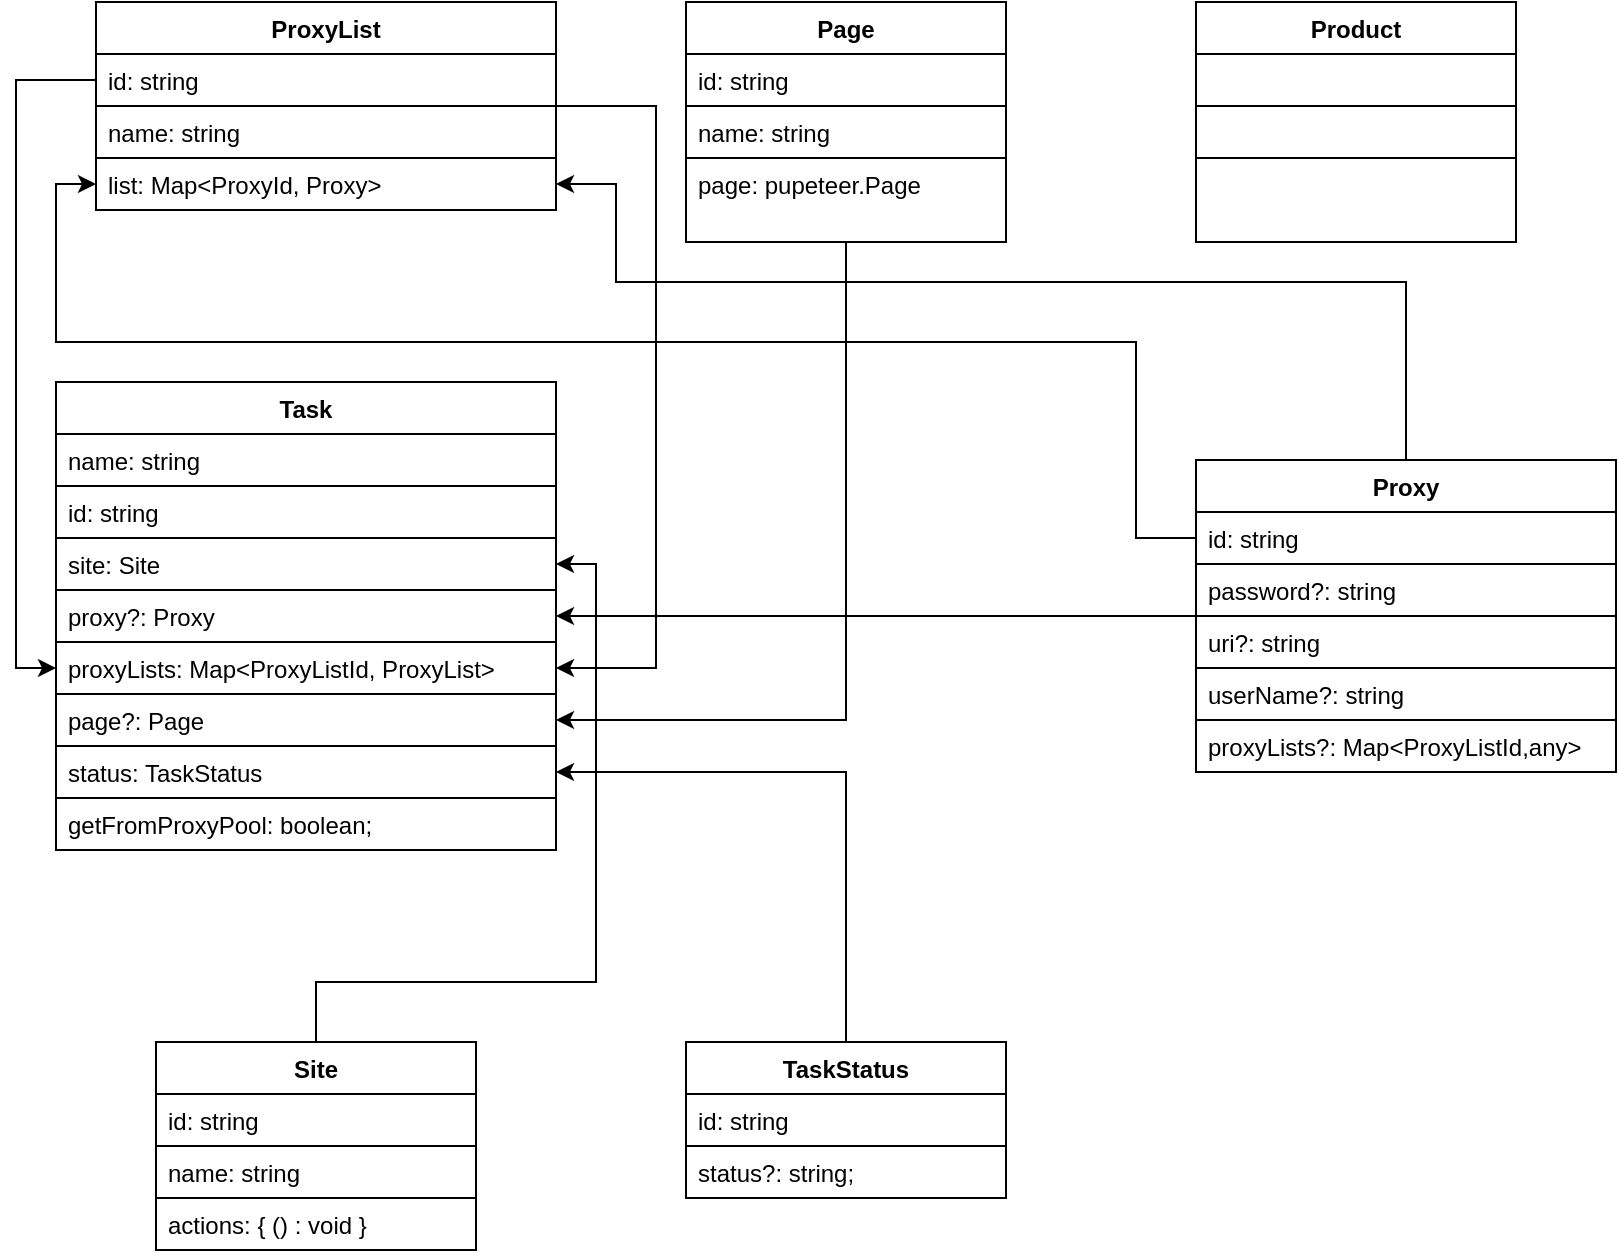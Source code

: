 <mxfile version="12.2.6" type="device" pages="1"><diagram id="fKB2ySFvgCv7OzzOeJCu" name="Page-1"><mxGraphModel dx="1408" dy="738" grid="1" gridSize="10" guides="1" tooltips="1" connect="1" arrows="1" fold="1" page="1" pageScale="1" pageWidth="850" pageHeight="1100" math="0" shadow="0"><root><mxCell id="0"/><mxCell id="1" parent="0"/><mxCell id="7Ren5SItQdW1PlS49IRg-5" style="edgeStyle=orthogonalEdgeStyle;rounded=0;orthogonalLoop=1;jettySize=auto;html=1;exitX=0.5;exitY=0;exitDx=0;exitDy=0;entryX=1;entryY=0.5;entryDx=0;entryDy=0;" edge="1" parent="1" source="2K-QOCA20s5IesyKjKHg-1" target="7Ren5SItQdW1PlS49IRg-1"><mxGeometry relative="1" as="geometry"><Array as="points"><mxPoint x="705" y="180"/><mxPoint x="310" y="180"/><mxPoint x="310" y="131"/></Array></mxGeometry></mxCell><mxCell id="7Ren5SItQdW1PlS49IRg-9" style="edgeStyle=orthogonalEdgeStyle;rounded=0;orthogonalLoop=1;jettySize=auto;html=1;entryX=1;entryY=0.5;entryDx=0;entryDy=0;" edge="1" parent="1" source="2K-QOCA20s5IesyKjKHg-1" target="2K-QOCA20s5IesyKjKHg-38"><mxGeometry relative="1" as="geometry"/></mxCell><mxCell id="2K-QOCA20s5IesyKjKHg-1" value="Proxy&#10;" style="swimlane;fontStyle=1;align=center;verticalAlign=top;childLayout=stackLayout;horizontal=1;startSize=26;horizontalStack=0;resizeParent=1;resizeParentMax=0;resizeLast=0;collapsible=1;marginBottom=0;" parent="1" vertex="1"><mxGeometry x="600" y="269" width="210" height="156" as="geometry"/></mxCell><mxCell id="2K-QOCA20s5IesyKjKHg-6" value="id: string" style="text;strokeColor=#000000;fillColor=none;align=left;verticalAlign=top;spacingLeft=4;spacingRight=4;overflow=hidden;rotatable=0;points=[[0,0.5],[1,0.5]];portConstraint=eastwest;perimeterSpacing=0;" parent="2K-QOCA20s5IesyKjKHg-1" vertex="1"><mxGeometry y="26" width="210" height="26" as="geometry"/></mxCell><mxCell id="2K-QOCA20s5IesyKjKHg-7" value="password?: string" style="text;strokeColor=#000000;fillColor=none;align=left;verticalAlign=top;spacingLeft=4;spacingRight=4;overflow=hidden;rotatable=0;points=[[0,0.5],[1,0.5]];portConstraint=eastwest;" parent="2K-QOCA20s5IesyKjKHg-1" vertex="1"><mxGeometry y="52" width="210" height="26" as="geometry"/></mxCell><mxCell id="2K-QOCA20s5IesyKjKHg-8" value="uri?: string" style="text;strokeColor=#000000;fillColor=none;align=left;verticalAlign=top;spacingLeft=4;spacingRight=4;overflow=hidden;rotatable=0;points=[[0,0.5],[1,0.5]];portConstraint=eastwest;" parent="2K-QOCA20s5IesyKjKHg-1" vertex="1"><mxGeometry y="78" width="210" height="26" as="geometry"/></mxCell><mxCell id="2K-QOCA20s5IesyKjKHg-9" value="userName?: string" style="text;strokeColor=#000000;fillColor=none;align=left;verticalAlign=top;spacingLeft=4;spacingRight=4;overflow=hidden;rotatable=0;points=[[0,0.5],[1,0.5]];portConstraint=eastwest;" parent="2K-QOCA20s5IesyKjKHg-1" vertex="1"><mxGeometry y="104" width="210" height="26" as="geometry"/></mxCell><mxCell id="2K-QOCA20s5IesyKjKHg-105" value="proxyLists?: Map&lt;ProxyListId,any&gt;" style="text;strokeColor=#000000;fillColor=none;align=left;verticalAlign=top;spacingLeft=4;spacingRight=4;overflow=hidden;rotatable=0;points=[[0,0.5],[1,0.5]];portConstraint=eastwest;" parent="2K-QOCA20s5IesyKjKHg-1" vertex="1"><mxGeometry y="130" width="210" height="26" as="geometry"/></mxCell><mxCell id="7Ren5SItQdW1PlS49IRg-15" style="edgeStyle=orthogonalEdgeStyle;rounded=0;orthogonalLoop=1;jettySize=auto;html=1;entryX=1;entryY=0.5;entryDx=0;entryDy=0;" edge="1" parent="1" source="2K-QOCA20s5IesyKjKHg-28" target="2K-QOCA20s5IesyKjKHg-83"><mxGeometry relative="1" as="geometry"><Array as="points"><mxPoint x="330" y="92"/><mxPoint x="330" y="373"/></Array></mxGeometry></mxCell><mxCell id="2K-QOCA20s5IesyKjKHg-28" value="ProxyList" style="swimlane;fontStyle=1;align=center;verticalAlign=top;childLayout=stackLayout;horizontal=1;startSize=26;horizontalStack=0;resizeParent=1;resizeParentMax=0;resizeLast=0;collapsible=1;marginBottom=0;" parent="1" vertex="1"><mxGeometry x="50" y="40" width="230" height="104" as="geometry"/></mxCell><mxCell id="2K-QOCA20s5IesyKjKHg-30" value="id: string" style="text;strokeColor=#000000;fillColor=none;align=left;verticalAlign=top;spacingLeft=4;spacingRight=4;overflow=hidden;rotatable=0;points=[[0,0.5],[1,0.5]];portConstraint=eastwest;perimeterSpacing=0;" parent="2K-QOCA20s5IesyKjKHg-28" vertex="1"><mxGeometry y="26" width="230" height="26" as="geometry"/></mxCell><mxCell id="2K-QOCA20s5IesyKjKHg-31" value="name: string " style="text;strokeColor=#000000;fillColor=none;align=left;verticalAlign=top;spacingLeft=4;spacingRight=4;overflow=hidden;rotatable=0;points=[[0,0.5],[1,0.5]];portConstraint=eastwest;" parent="2K-QOCA20s5IesyKjKHg-28" vertex="1"><mxGeometry y="52" width="230" height="26" as="geometry"/></mxCell><mxCell id="7Ren5SItQdW1PlS49IRg-1" value="list: Map&lt;ProxyId, Proxy&gt;" style="text;strokeColor=#000000;fillColor=none;align=left;verticalAlign=top;spacingLeft=4;spacingRight=4;overflow=hidden;rotatable=0;points=[[0,0.5],[1,0.5]];portConstraint=eastwest;" vertex="1" parent="2K-QOCA20s5IesyKjKHg-28"><mxGeometry y="78" width="230" height="26" as="geometry"/></mxCell><mxCell id="2K-QOCA20s5IesyKjKHg-34" value="Task" style="swimlane;fontStyle=1;align=center;verticalAlign=top;childLayout=stackLayout;horizontal=1;startSize=26;horizontalStack=0;resizeParent=1;resizeParentMax=0;resizeLast=0;collapsible=1;marginBottom=0;" parent="1" vertex="1"><mxGeometry x="30" y="230" width="250" height="234" as="geometry"/></mxCell><mxCell id="2K-QOCA20s5IesyKjKHg-36" value="name: string" style="text;strokeColor=#000000;fillColor=none;align=left;verticalAlign=top;spacingLeft=4;spacingRight=4;overflow=hidden;rotatable=0;points=[[0,0.5],[1,0.5]];portConstraint=eastwest;perimeterSpacing=0;" parent="2K-QOCA20s5IesyKjKHg-34" vertex="1"><mxGeometry y="26" width="250" height="26" as="geometry"/></mxCell><mxCell id="2K-QOCA20s5IesyKjKHg-35" value="id: string" style="text;strokeColor=none;fillColor=none;align=left;verticalAlign=top;spacingLeft=4;spacingRight=4;overflow=hidden;rotatable=0;points=[[0,0.5],[1,0.5]];portConstraint=eastwest;" parent="2K-QOCA20s5IesyKjKHg-34" vertex="1"><mxGeometry y="52" width="250" height="26" as="geometry"/></mxCell><mxCell id="2K-QOCA20s5IesyKjKHg-37" value="site: Site" style="text;strokeColor=#000000;fillColor=none;align=left;verticalAlign=top;spacingLeft=4;spacingRight=4;overflow=hidden;rotatable=0;points=[[0,0.5],[1,0.5]];portConstraint=eastwest;" parent="2K-QOCA20s5IesyKjKHg-34" vertex="1"><mxGeometry y="78" width="250" height="26" as="geometry"/></mxCell><mxCell id="2K-QOCA20s5IesyKjKHg-38" value="proxy?: Proxy" style="text;strokeColor=#000000;fillColor=none;align=left;verticalAlign=top;spacingLeft=4;spacingRight=4;overflow=hidden;rotatable=0;points=[[0,0.5],[1,0.5]];portConstraint=eastwest;" parent="2K-QOCA20s5IesyKjKHg-34" vertex="1"><mxGeometry y="104" width="250" height="26" as="geometry"/></mxCell><mxCell id="2K-QOCA20s5IesyKjKHg-83" value="proxyLists: Map&lt;ProxyListId, ProxyList&gt;" style="text;strokeColor=#000000;fillColor=none;align=left;verticalAlign=top;spacingLeft=4;spacingRight=4;overflow=hidden;rotatable=0;points=[[0,0.5],[1,0.5]];portConstraint=eastwest;" parent="2K-QOCA20s5IesyKjKHg-34" vertex="1"><mxGeometry y="130" width="250" height="26" as="geometry"/></mxCell><mxCell id="2K-QOCA20s5IesyKjKHg-39" value="page?: Page" style="text;strokeColor=#000000;fillColor=none;align=left;verticalAlign=top;spacingLeft=4;spacingRight=4;overflow=hidden;rotatable=0;points=[[0,0.5],[1,0.5]];portConstraint=eastwest;" parent="2K-QOCA20s5IesyKjKHg-34" vertex="1"><mxGeometry y="156" width="250" height="26" as="geometry"/></mxCell><mxCell id="2K-QOCA20s5IesyKjKHg-89" value="status: TaskStatus" style="text;strokeColor=#000000;fillColor=none;align=left;verticalAlign=top;spacingLeft=4;spacingRight=4;overflow=hidden;rotatable=0;points=[[0,0.5],[1,0.5]];portConstraint=eastwest;" parent="2K-QOCA20s5IesyKjKHg-34" vertex="1"><mxGeometry y="182" width="250" height="26" as="geometry"/></mxCell><mxCell id="7Ren5SItQdW1PlS49IRg-3" value="getFromProxyPool: boolean;" style="text;strokeColor=#000000;fillColor=none;align=left;verticalAlign=top;spacingLeft=4;spacingRight=4;overflow=hidden;rotatable=0;points=[[0,0.5],[1,0.5]];portConstraint=eastwest;" vertex="1" parent="2K-QOCA20s5IesyKjKHg-34"><mxGeometry y="208" width="250" height="26" as="geometry"/></mxCell><mxCell id="7Ren5SItQdW1PlS49IRg-12" style="edgeStyle=orthogonalEdgeStyle;rounded=0;orthogonalLoop=1;jettySize=auto;html=1;exitX=0.5;exitY=0;exitDx=0;exitDy=0;" edge="1" parent="1" source="2K-QOCA20s5IesyKjKHg-58" target="2K-QOCA20s5IesyKjKHg-89"><mxGeometry relative="1" as="geometry"/></mxCell><mxCell id="2K-QOCA20s5IesyKjKHg-58" value="TaskStatus" style="swimlane;fontStyle=1;align=center;verticalAlign=top;childLayout=stackLayout;horizontal=1;startSize=26;horizontalStack=0;resizeParent=1;resizeParentMax=0;resizeLast=0;collapsible=1;marginBottom=0;" parent="1" vertex="1"><mxGeometry x="345" y="560" width="160" height="78" as="geometry"/></mxCell><mxCell id="2K-QOCA20s5IesyKjKHg-59" value="id: string" style="text;strokeColor=none;fillColor=none;align=left;verticalAlign=top;spacingLeft=4;spacingRight=4;overflow=hidden;rotatable=0;points=[[0,0.5],[1,0.5]];portConstraint=eastwest;" parent="2K-QOCA20s5IesyKjKHg-58" vertex="1"><mxGeometry y="26" width="160" height="26" as="geometry"/></mxCell><mxCell id="2K-QOCA20s5IesyKjKHg-60" value="status?: string;" style="text;strokeColor=#000000;fillColor=none;align=left;verticalAlign=top;spacingLeft=4;spacingRight=4;overflow=hidden;rotatable=0;points=[[0,0.5],[1,0.5]];portConstraint=eastwest;perimeterSpacing=0;" parent="2K-QOCA20s5IesyKjKHg-58" vertex="1"><mxGeometry y="52" width="160" height="26" as="geometry"/></mxCell><mxCell id="7Ren5SItQdW1PlS49IRg-8" style="edgeStyle=orthogonalEdgeStyle;rounded=0;orthogonalLoop=1;jettySize=auto;html=1;exitX=0.5;exitY=0;exitDx=0;exitDy=0;entryX=1;entryY=0.5;entryDx=0;entryDy=0;" edge="1" parent="1" source="2K-QOCA20s5IesyKjKHg-64" target="2K-QOCA20s5IesyKjKHg-37"><mxGeometry relative="1" as="geometry"><Array as="points"><mxPoint x="160" y="530"/><mxPoint x="300" y="530"/><mxPoint x="300" y="321"/></Array></mxGeometry></mxCell><mxCell id="2K-QOCA20s5IesyKjKHg-64" value="Site" style="swimlane;fontStyle=1;align=center;verticalAlign=top;childLayout=stackLayout;horizontal=1;startSize=26;horizontalStack=0;resizeParent=1;resizeParentMax=0;resizeLast=0;collapsible=1;marginBottom=0;" parent="1" vertex="1"><mxGeometry x="80" y="560" width="160" height="104" as="geometry"/></mxCell><mxCell id="2K-QOCA20s5IesyKjKHg-65" value="id: string" style="text;strokeColor=none;fillColor=none;align=left;verticalAlign=top;spacingLeft=4;spacingRight=4;overflow=hidden;rotatable=0;points=[[0,0.5],[1,0.5]];portConstraint=eastwest;" parent="2K-QOCA20s5IesyKjKHg-64" vertex="1"><mxGeometry y="26" width="160" height="26" as="geometry"/></mxCell><mxCell id="2K-QOCA20s5IesyKjKHg-66" value="name: string" style="text;strokeColor=#000000;fillColor=none;align=left;verticalAlign=top;spacingLeft=4;spacingRight=4;overflow=hidden;rotatable=0;points=[[0,0.5],[1,0.5]];portConstraint=eastwest;perimeterSpacing=0;" parent="2K-QOCA20s5IesyKjKHg-64" vertex="1"><mxGeometry y="52" width="160" height="26" as="geometry"/></mxCell><mxCell id="2K-QOCA20s5IesyKjKHg-67" value="actions: { () : void }" style="text;strokeColor=#000000;fillColor=none;align=left;verticalAlign=top;spacingLeft=4;spacingRight=4;overflow=hidden;rotatable=0;points=[[0,0.5],[1,0.5]];portConstraint=eastwest;" parent="2K-QOCA20s5IesyKjKHg-64" vertex="1"><mxGeometry y="78" width="160" height="26" as="geometry"/></mxCell><mxCell id="7Ren5SItQdW1PlS49IRg-11" style="edgeStyle=orthogonalEdgeStyle;rounded=0;orthogonalLoop=1;jettySize=auto;html=1;entryX=1;entryY=0.5;entryDx=0;entryDy=0;" edge="1" parent="1" source="2K-QOCA20s5IesyKjKHg-71" target="2K-QOCA20s5IesyKjKHg-39"><mxGeometry relative="1" as="geometry"/></mxCell><mxCell id="2K-QOCA20s5IesyKjKHg-71" value="Page" style="swimlane;fontStyle=1;align=center;verticalAlign=top;childLayout=stackLayout;horizontal=1;startSize=26;horizontalStack=0;resizeParent=1;resizeParentMax=0;resizeLast=0;collapsible=1;marginBottom=0;" parent="1" vertex="1"><mxGeometry x="345" y="40" width="160" height="120" as="geometry"/></mxCell><mxCell id="2K-QOCA20s5IesyKjKHg-72" value="id: string" style="text;strokeColor=#000000;fillColor=none;align=left;verticalAlign=top;spacingLeft=4;spacingRight=4;overflow=hidden;rotatable=0;points=[[0,0.5],[1,0.5]];portConstraint=eastwest;perimeterSpacing=0;" parent="2K-QOCA20s5IesyKjKHg-71" vertex="1"><mxGeometry y="26" width="160" height="26" as="geometry"/></mxCell><mxCell id="2K-QOCA20s5IesyKjKHg-73" value="name: string " style="text;strokeColor=#000000;fillColor=none;align=left;verticalAlign=top;spacingLeft=4;spacingRight=4;overflow=hidden;rotatable=0;points=[[0,0.5],[1,0.5]];portConstraint=eastwest;" parent="2K-QOCA20s5IesyKjKHg-71" vertex="1"><mxGeometry y="52" width="160" height="26" as="geometry"/></mxCell><mxCell id="2K-QOCA20s5IesyKjKHg-74" value="page: pupeteer.Page" style="text;strokeColor=#000000;fillColor=none;align=left;verticalAlign=top;spacingLeft=4;spacingRight=4;overflow=hidden;rotatable=0;points=[[0,0.5],[1,0.5]];portConstraint=eastwest;" parent="2K-QOCA20s5IesyKjKHg-71" vertex="1"><mxGeometry y="78" width="160" height="42" as="geometry"/></mxCell><mxCell id="2K-QOCA20s5IesyKjKHg-75" value="Product" style="swimlane;fontStyle=1;align=center;verticalAlign=top;childLayout=stackLayout;horizontal=1;startSize=26;horizontalStack=0;resizeParent=1;resizeParentMax=0;resizeLast=0;collapsible=1;marginBottom=0;" parent="1" vertex="1"><mxGeometry x="600" y="40" width="160" height="120" as="geometry"/></mxCell><mxCell id="2K-QOCA20s5IesyKjKHg-76" value="" style="text;strokeColor=#000000;fillColor=none;align=left;verticalAlign=top;spacingLeft=4;spacingRight=4;overflow=hidden;rotatable=0;points=[[0,0.5],[1,0.5]];portConstraint=eastwest;perimeterSpacing=0;" parent="2K-QOCA20s5IesyKjKHg-75" vertex="1"><mxGeometry y="26" width="160" height="26" as="geometry"/></mxCell><mxCell id="2K-QOCA20s5IesyKjKHg-77" value="" style="text;strokeColor=#000000;fillColor=none;align=left;verticalAlign=top;spacingLeft=4;spacingRight=4;overflow=hidden;rotatable=0;points=[[0,0.5],[1,0.5]];portConstraint=eastwest;" parent="2K-QOCA20s5IesyKjKHg-75" vertex="1"><mxGeometry y="52" width="160" height="26" as="geometry"/></mxCell><mxCell id="2K-QOCA20s5IesyKjKHg-78" value="" style="text;strokeColor=#000000;fillColor=none;align=left;verticalAlign=top;spacingLeft=4;spacingRight=4;overflow=hidden;rotatable=0;points=[[0,0.5],[1,0.5]];portConstraint=eastwest;" parent="2K-QOCA20s5IesyKjKHg-75" vertex="1"><mxGeometry y="78" width="160" height="42" as="geometry"/></mxCell><mxCell id="7Ren5SItQdW1PlS49IRg-6" style="edgeStyle=orthogonalEdgeStyle;rounded=0;orthogonalLoop=1;jettySize=auto;html=1;exitX=0;exitY=0.5;exitDx=0;exitDy=0;entryX=0;entryY=0.5;entryDx=0;entryDy=0;" edge="1" parent="1" source="2K-QOCA20s5IesyKjKHg-6" target="7Ren5SItQdW1PlS49IRg-1"><mxGeometry relative="1" as="geometry"><Array as="points"><mxPoint x="570" y="308"/><mxPoint x="570" y="210"/><mxPoint x="30" y="210"/><mxPoint x="30" y="131"/></Array></mxGeometry></mxCell><mxCell id="7Ren5SItQdW1PlS49IRg-14" style="edgeStyle=orthogonalEdgeStyle;rounded=0;orthogonalLoop=1;jettySize=auto;html=1;exitX=0;exitY=0.5;exitDx=0;exitDy=0;entryX=0;entryY=0.5;entryDx=0;entryDy=0;" edge="1" parent="1" source="2K-QOCA20s5IesyKjKHg-30" target="2K-QOCA20s5IesyKjKHg-83"><mxGeometry relative="1" as="geometry"/></mxCell></root></mxGraphModel></diagram></mxfile>